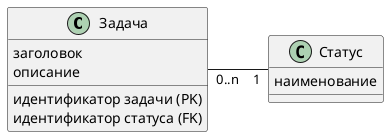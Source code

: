 @startuml

left to right direction

class Задача {
    идентификатор задачи (PK)
    заголовок
    описание
    идентификатор статуса (FK)
}

class Статус {
    наименование
}

Задача "0..n" -- "1"  Статус

@enduml
